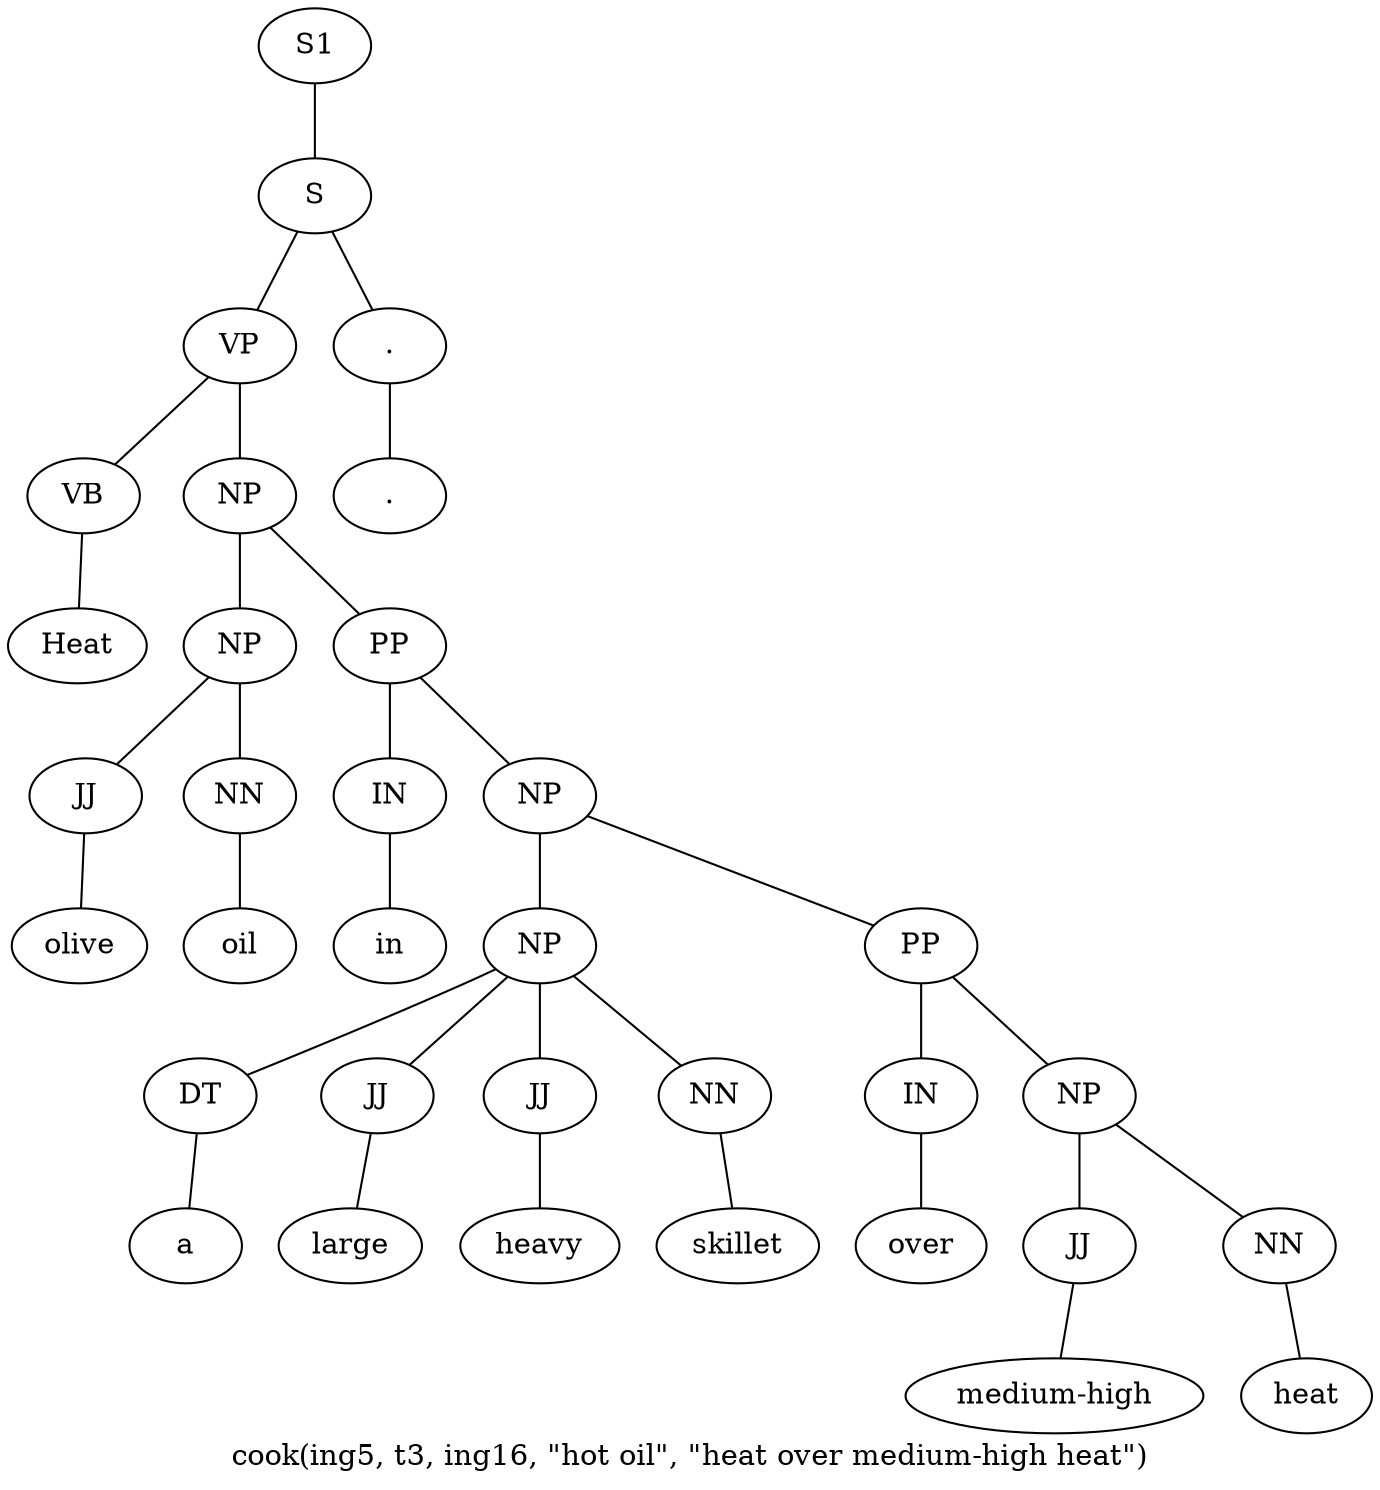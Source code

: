 graph SyntaxGraph {
	label = "cook(ing5, t3, ing16, \"hot oil\", \"heat over medium-high heat\")";
	Node0 [label="S1"];
	Node1 [label="S"];
	Node2 [label="VP"];
	Node3 [label="VB"];
	Node4 [label="Heat"];
	Node5 [label="NP"];
	Node6 [label="NP"];
	Node7 [label="JJ"];
	Node8 [label="olive"];
	Node9 [label="NN"];
	Node10 [label="oil"];
	Node11 [label="PP"];
	Node12 [label="IN"];
	Node13 [label="in"];
	Node14 [label="NP"];
	Node15 [label="NP"];
	Node16 [label="DT"];
	Node17 [label="a"];
	Node18 [label="JJ"];
	Node19 [label="large"];
	Node20 [label="JJ"];
	Node21 [label="heavy"];
	Node22 [label="NN"];
	Node23 [label="skillet"];
	Node24 [label="PP"];
	Node25 [label="IN"];
	Node26 [label="over"];
	Node27 [label="NP"];
	Node28 [label="JJ"];
	Node29 [label="medium-high"];
	Node30 [label="NN"];
	Node31 [label="heat"];
	Node32 [label="."];
	Node33 [label="."];

	Node0 -- Node1;
	Node1 -- Node2;
	Node1 -- Node32;
	Node2 -- Node3;
	Node2 -- Node5;
	Node3 -- Node4;
	Node5 -- Node6;
	Node5 -- Node11;
	Node6 -- Node7;
	Node6 -- Node9;
	Node7 -- Node8;
	Node9 -- Node10;
	Node11 -- Node12;
	Node11 -- Node14;
	Node12 -- Node13;
	Node14 -- Node15;
	Node14 -- Node24;
	Node15 -- Node16;
	Node15 -- Node18;
	Node15 -- Node20;
	Node15 -- Node22;
	Node16 -- Node17;
	Node18 -- Node19;
	Node20 -- Node21;
	Node22 -- Node23;
	Node24 -- Node25;
	Node24 -- Node27;
	Node25 -- Node26;
	Node27 -- Node28;
	Node27 -- Node30;
	Node28 -- Node29;
	Node30 -- Node31;
	Node32 -- Node33;
}